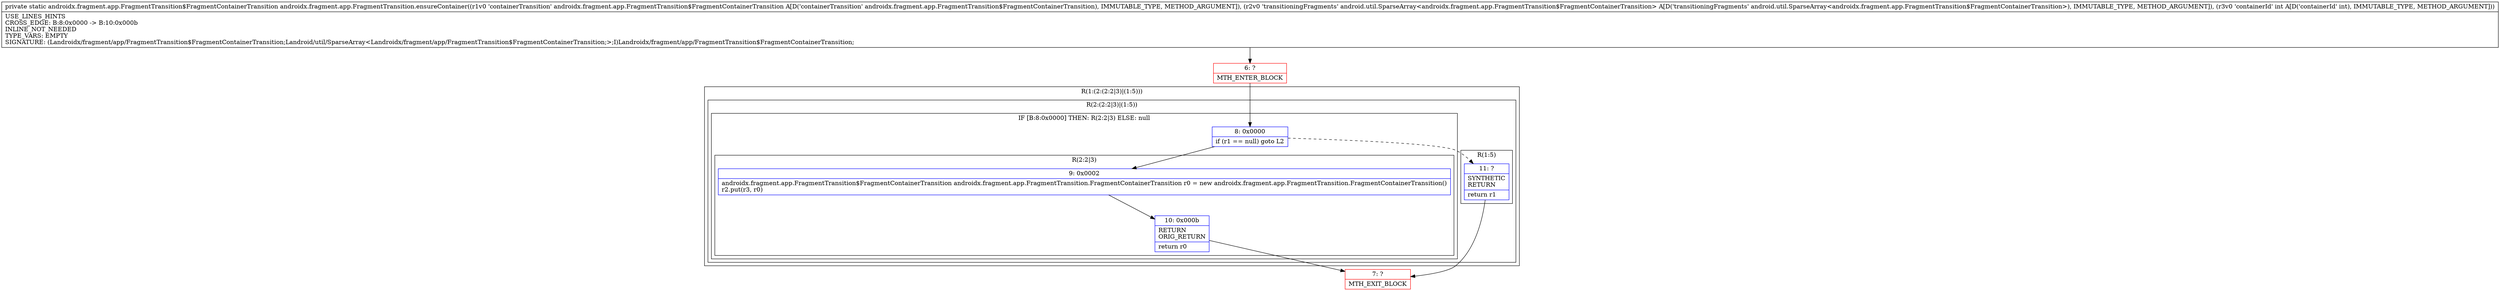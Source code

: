 digraph "CFG forandroidx.fragment.app.FragmentTransition.ensureContainer(Landroidx\/fragment\/app\/FragmentTransition$FragmentContainerTransition;Landroid\/util\/SparseArray;I)Landroidx\/fragment\/app\/FragmentTransition$FragmentContainerTransition;" {
subgraph cluster_Region_984594204 {
label = "R(1:(2:(2:2|3)|(1:5)))";
node [shape=record,color=blue];
subgraph cluster_Region_1320244425 {
label = "R(2:(2:2|3)|(1:5))";
node [shape=record,color=blue];
subgraph cluster_IfRegion_459267923 {
label = "IF [B:8:0x0000] THEN: R(2:2|3) ELSE: null";
node [shape=record,color=blue];
Node_8 [shape=record,label="{8\:\ 0x0000|if (r1 == null) goto L2\l}"];
subgraph cluster_Region_669379040 {
label = "R(2:2|3)";
node [shape=record,color=blue];
Node_9 [shape=record,label="{9\:\ 0x0002|androidx.fragment.app.FragmentTransition$FragmentContainerTransition androidx.fragment.app.FragmentTransition.FragmentContainerTransition r0 = new androidx.fragment.app.FragmentTransition.FragmentContainerTransition()\lr2.put(r3, r0)\l}"];
Node_10 [shape=record,label="{10\:\ 0x000b|RETURN\lORIG_RETURN\l|return r0\l}"];
}
}
subgraph cluster_Region_157659140 {
label = "R(1:5)";
node [shape=record,color=blue];
Node_11 [shape=record,label="{11\:\ ?|SYNTHETIC\lRETURN\l|return r1\l}"];
}
}
}
Node_6 [shape=record,color=red,label="{6\:\ ?|MTH_ENTER_BLOCK\l}"];
Node_7 [shape=record,color=red,label="{7\:\ ?|MTH_EXIT_BLOCK\l}"];
MethodNode[shape=record,label="{private static androidx.fragment.app.FragmentTransition$FragmentContainerTransition androidx.fragment.app.FragmentTransition.ensureContainer((r1v0 'containerTransition' androidx.fragment.app.FragmentTransition$FragmentContainerTransition A[D('containerTransition' androidx.fragment.app.FragmentTransition$FragmentContainerTransition), IMMUTABLE_TYPE, METHOD_ARGUMENT]), (r2v0 'transitioningFragments' android.util.SparseArray\<androidx.fragment.app.FragmentTransition$FragmentContainerTransition\> A[D('transitioningFragments' android.util.SparseArray\<androidx.fragment.app.FragmentTransition$FragmentContainerTransition\>), IMMUTABLE_TYPE, METHOD_ARGUMENT]), (r3v0 'containerId' int A[D('containerId' int), IMMUTABLE_TYPE, METHOD_ARGUMENT]))  | USE_LINES_HINTS\lCROSS_EDGE: B:8:0x0000 \-\> B:10:0x000b\lINLINE_NOT_NEEDED\lTYPE_VARS: EMPTY\lSIGNATURE: (Landroidx\/fragment\/app\/FragmentTransition$FragmentContainerTransition;Landroid\/util\/SparseArray\<Landroidx\/fragment\/app\/FragmentTransition$FragmentContainerTransition;\>;I)Landroidx\/fragment\/app\/FragmentTransition$FragmentContainerTransition;\l}"];
MethodNode -> Node_6;Node_8 -> Node_9;
Node_8 -> Node_11[style=dashed];
Node_9 -> Node_10;
Node_10 -> Node_7;
Node_11 -> Node_7;
Node_6 -> Node_8;
}

